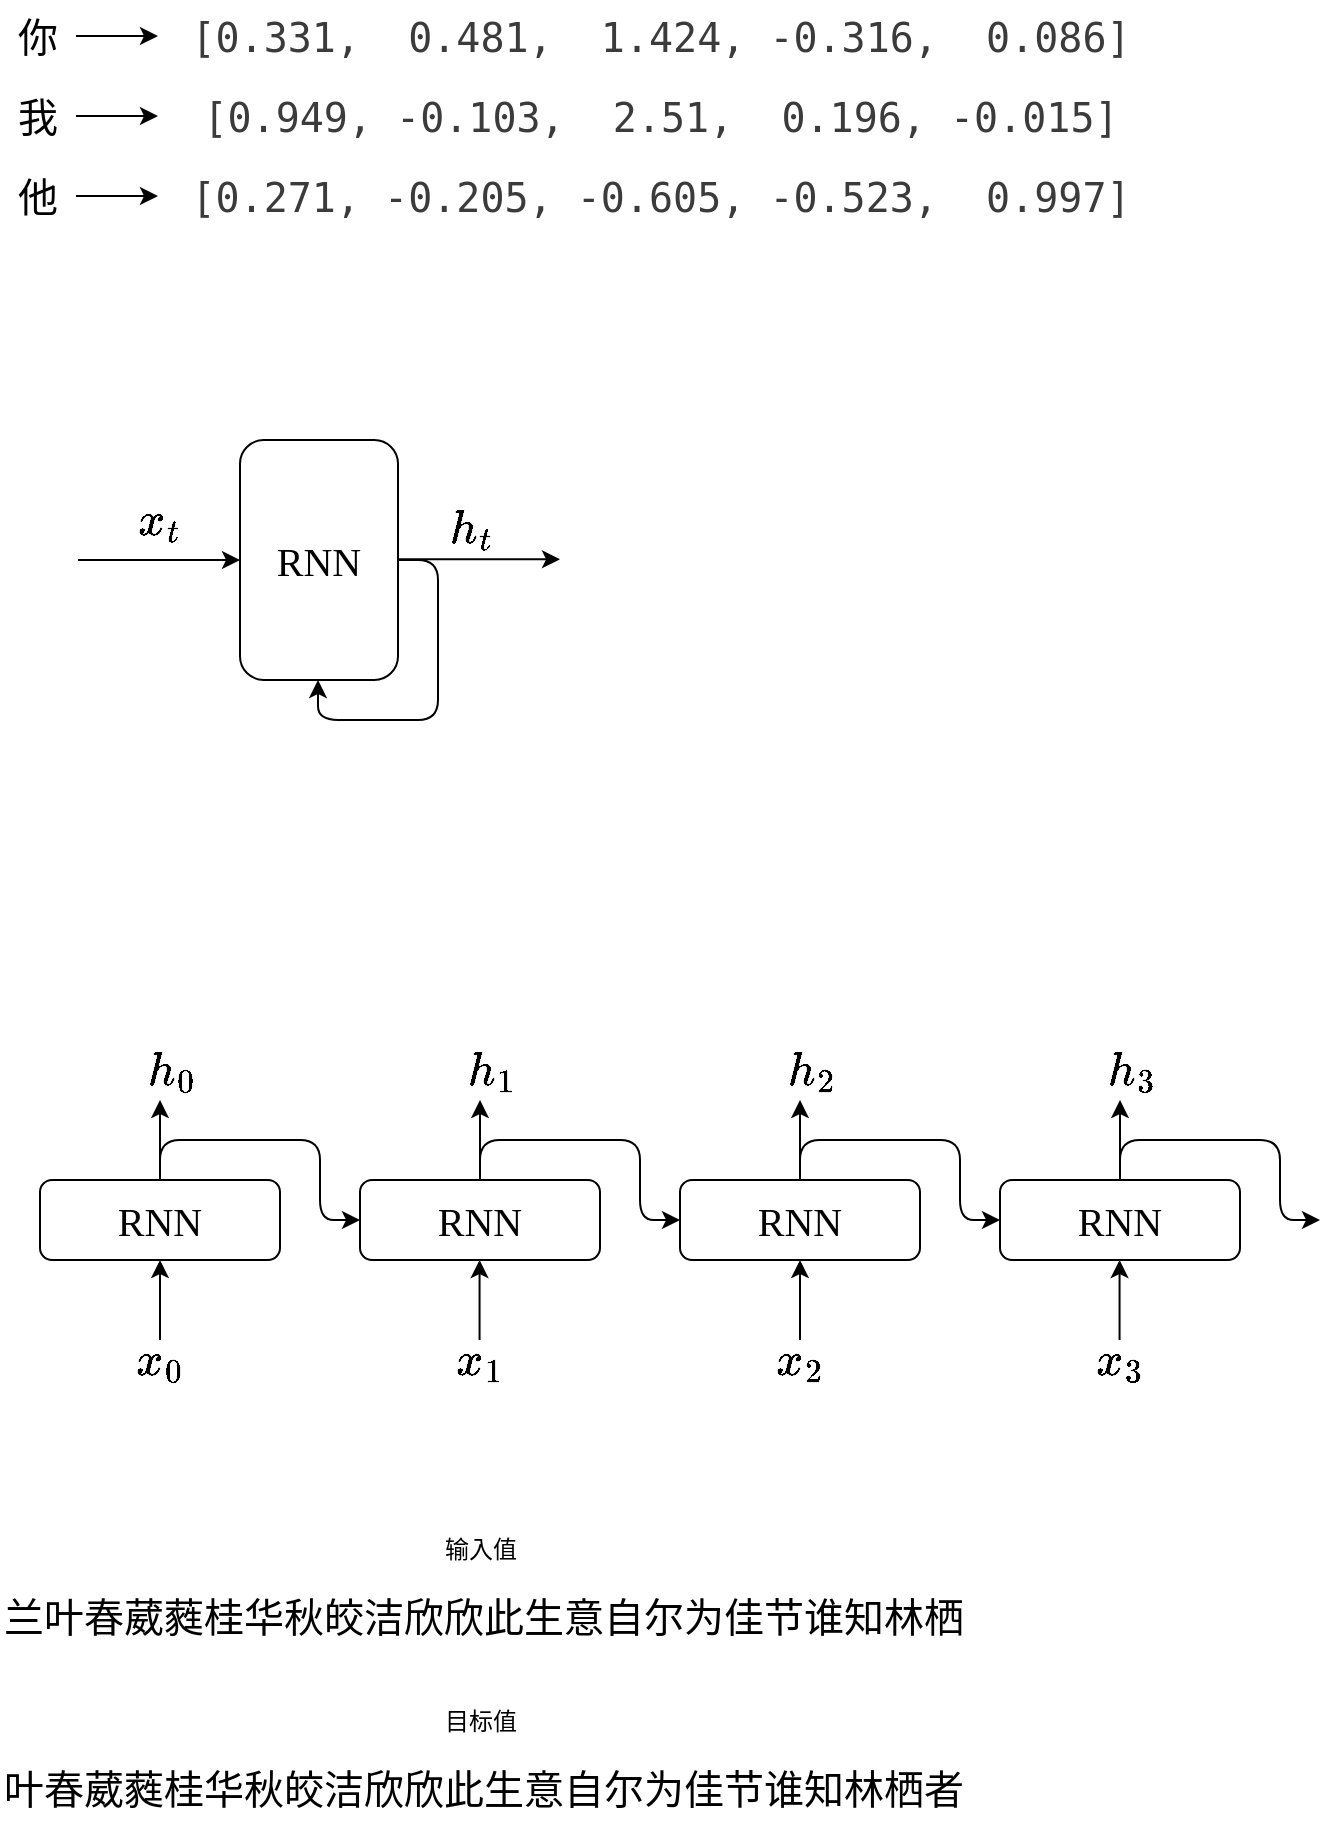 <mxfile>
    <diagram id="GgckDA4ZeFqmQoqNqYZc" name="Page-1">
        <mxGraphModel dx="1036" dy="686" grid="1" gridSize="10" guides="1" tooltips="1" connect="1" arrows="1" fold="1" page="1" pageScale="1" pageWidth="4681" pageHeight="3300" math="1" shadow="0">
            <root>
                <mxCell id="0"/>
                <mxCell id="1" parent="0"/>
                <mxCell id="14" value="RNN" style="rounded=1;whiteSpace=wrap;html=1;fontFamily=Comic Sans MS;fontSize=20;" parent="1" vertex="1">
                    <mxGeometry x="160" y="270" width="79" height="120" as="geometry"/>
                </mxCell>
                <mxCell id="15" value="" style="endArrow=classic;html=1;entryX=0;entryY=0.5;entryDx=0;entryDy=0;" parent="1" target="14" edge="1">
                    <mxGeometry width="50" height="50" relative="1" as="geometry">
                        <mxPoint x="79" y="330" as="sourcePoint"/>
                        <mxPoint x="69" y="305" as="targetPoint"/>
                    </mxGeometry>
                </mxCell>
                <mxCell id="18" value="$$x_t$$" style="edgeLabel;html=1;align=center;verticalAlign=middle;resizable=0;points=[];labelBackgroundColor=none;fontSize=20;" parent="15" vertex="1" connectable="0">
                    <mxGeometry x="0.062" y="-1" relative="1" as="geometry">
                        <mxPoint x="-3" y="-21" as="offset"/>
                    </mxGeometry>
                </mxCell>
                <mxCell id="16" value="" style="endArrow=classic;html=1;entryX=0;entryY=0.5;entryDx=0;entryDy=0;" parent="1" edge="1">
                    <mxGeometry width="50" height="50" relative="1" as="geometry">
                        <mxPoint x="239" y="329.67" as="sourcePoint"/>
                        <mxPoint x="320" y="329.67" as="targetPoint"/>
                    </mxGeometry>
                </mxCell>
                <mxCell id="17" value="" style="endArrow=classic;html=1;exitX=1;exitY=0.5;exitDx=0;exitDy=0;edgeStyle=orthogonalEdgeStyle;entryX=0.5;entryY=1;entryDx=0;entryDy=0;" parent="1" source="14" target="14" edge="1">
                    <mxGeometry width="50" height="50" relative="1" as="geometry">
                        <mxPoint x="249" y="339.67" as="sourcePoint"/>
                        <mxPoint x="199" y="420" as="targetPoint"/>
                        <Array as="points">
                            <mxPoint x="259" y="330"/>
                            <mxPoint x="259" y="410"/>
                            <mxPoint x="199" y="410"/>
                            <mxPoint x="199" y="390"/>
                        </Array>
                    </mxGeometry>
                </mxCell>
                <mxCell id="19" value="$$h_t$$" style="edgeLabel;html=1;align=center;verticalAlign=middle;resizable=0;points=[];labelBackgroundColor=none;fontSize=20;" parent="1" vertex="1" connectable="0">
                    <mxGeometry x="269.002" y="320" as="geometry">
                        <mxPoint x="6" y="-6" as="offset"/>
                    </mxGeometry>
                </mxCell>
                <mxCell id="35" style="edgeStyle=none;html=1;" parent="1" source="20" edge="1">
                    <mxGeometry relative="1" as="geometry">
                        <mxPoint x="120.0" y="600" as="targetPoint"/>
                    </mxGeometry>
                </mxCell>
                <mxCell id="20" value="RNN" style="rounded=1;whiteSpace=wrap;html=1;fontFamily=Comic Sans MS;fontSize=20;" parent="1" vertex="1">
                    <mxGeometry x="60" y="640" width="120" height="40" as="geometry"/>
                </mxCell>
                <mxCell id="21" value="" style="endArrow=classic;html=1;entryX=0.5;entryY=1;entryDx=0;entryDy=0;" parent="1" target="20" edge="1">
                    <mxGeometry width="50" height="50" relative="1" as="geometry">
                        <mxPoint x="120" y="720" as="sourcePoint"/>
                        <mxPoint x="150" y="690" as="targetPoint"/>
                    </mxGeometry>
                </mxCell>
                <mxCell id="23" value="" style="endArrow=classic;html=1;exitX=0.5;exitY=0;exitDx=0;exitDy=0;edgeStyle=orthogonalEdgeStyle;" parent="1" source="20" edge="1">
                    <mxGeometry width="50" height="50" relative="1" as="geometry">
                        <mxPoint x="120.98" y="640" as="sourcePoint"/>
                        <mxPoint x="220" y="660" as="targetPoint"/>
                        <Array as="points">
                            <mxPoint x="120" y="620"/>
                            <mxPoint x="200" y="620"/>
                            <mxPoint x="200" y="660"/>
                        </Array>
                    </mxGeometry>
                </mxCell>
                <mxCell id="36" style="edgeStyle=none;html=1;" parent="1" source="24" edge="1">
                    <mxGeometry relative="1" as="geometry">
                        <mxPoint x="280" y="600.0" as="targetPoint"/>
                    </mxGeometry>
                </mxCell>
                <mxCell id="24" value="RNN" style="rounded=1;whiteSpace=wrap;html=1;fontFamily=Comic Sans MS;fontSize=20;" parent="1" vertex="1">
                    <mxGeometry x="220" y="640" width="120" height="40" as="geometry"/>
                </mxCell>
                <mxCell id="27" style="edgeStyle=none;html=1;" parent="1" source="28" edge="1">
                    <mxGeometry relative="1" as="geometry">
                        <mxPoint x="440" y="600" as="targetPoint"/>
                    </mxGeometry>
                </mxCell>
                <mxCell id="28" value="RNN" style="rounded=1;whiteSpace=wrap;html=1;fontFamily=Comic Sans MS;fontSize=20;" parent="1" vertex="1">
                    <mxGeometry x="380" y="640" width="120" height="40" as="geometry"/>
                </mxCell>
                <mxCell id="29" value="" style="endArrow=classic;html=1;entryX=0.5;entryY=1;entryDx=0;entryDy=0;" parent="1" target="28" edge="1">
                    <mxGeometry width="50" height="50" relative="1" as="geometry">
                        <mxPoint x="440" y="720" as="sourcePoint"/>
                        <mxPoint x="469" y="690" as="targetPoint"/>
                    </mxGeometry>
                </mxCell>
                <mxCell id="38" style="edgeStyle=none;html=1;" parent="1" source="31" edge="1">
                    <mxGeometry relative="1" as="geometry">
                        <mxPoint x="600" y="600.0" as="targetPoint"/>
                    </mxGeometry>
                </mxCell>
                <mxCell id="31" value="RNN" style="rounded=1;whiteSpace=wrap;html=1;fontFamily=Comic Sans MS;fontSize=20;" parent="1" vertex="1">
                    <mxGeometry x="540" y="640" width="120" height="40" as="geometry"/>
                </mxCell>
                <mxCell id="37" value="" style="endArrow=classic;html=1;entryX=0.5;entryY=1;entryDx=0;entryDy=0;" parent="1" edge="1">
                    <mxGeometry width="50" height="50" relative="1" as="geometry">
                        <mxPoint x="279.78" y="720" as="sourcePoint"/>
                        <mxPoint x="279.78" y="680" as="targetPoint"/>
                    </mxGeometry>
                </mxCell>
                <mxCell id="39" value="" style="endArrow=classic;html=1;entryX=0.5;entryY=1;entryDx=0;entryDy=0;" parent="1" edge="1">
                    <mxGeometry width="50" height="50" relative="1" as="geometry">
                        <mxPoint x="599.78" y="720" as="sourcePoint"/>
                        <mxPoint x="599.78" y="680" as="targetPoint"/>
                    </mxGeometry>
                </mxCell>
                <mxCell id="40" value="" style="endArrow=classic;html=1;exitX=0.5;exitY=0;exitDx=0;exitDy=0;edgeStyle=orthogonalEdgeStyle;" parent="1" edge="1">
                    <mxGeometry width="50" height="50" relative="1" as="geometry">
                        <mxPoint x="280" y="640" as="sourcePoint"/>
                        <mxPoint x="380" y="660" as="targetPoint"/>
                        <Array as="points">
                            <mxPoint x="280" y="620"/>
                            <mxPoint x="360" y="620"/>
                            <mxPoint x="360" y="660"/>
                        </Array>
                    </mxGeometry>
                </mxCell>
                <mxCell id="41" value="" style="endArrow=classic;html=1;exitX=0.5;exitY=0;exitDx=0;exitDy=0;edgeStyle=orthogonalEdgeStyle;" parent="1" edge="1">
                    <mxGeometry width="50" height="50" relative="1" as="geometry">
                        <mxPoint x="440" y="640" as="sourcePoint"/>
                        <mxPoint x="540" y="660" as="targetPoint"/>
                        <Array as="points">
                            <mxPoint x="440" y="620"/>
                            <mxPoint x="520" y="620"/>
                            <mxPoint x="520" y="660"/>
                        </Array>
                    </mxGeometry>
                </mxCell>
                <mxCell id="42" value="" style="endArrow=classic;html=1;exitX=0.5;exitY=0;exitDx=0;exitDy=0;edgeStyle=orthogonalEdgeStyle;" parent="1" edge="1">
                    <mxGeometry width="50" height="50" relative="1" as="geometry">
                        <mxPoint x="600" y="640" as="sourcePoint"/>
                        <mxPoint x="700" y="660" as="targetPoint"/>
                        <Array as="points">
                            <mxPoint x="600" y="620"/>
                            <mxPoint x="680" y="620"/>
                            <mxPoint x="680" y="660"/>
                        </Array>
                    </mxGeometry>
                </mxCell>
                <mxCell id="43" value="$$x_0$$" style="edgeLabel;html=1;align=center;verticalAlign=middle;resizable=0;points=[];labelBackgroundColor=none;fontSize=20;" parent="1" vertex="1" connectable="0">
                    <mxGeometry x="119.997" y="730" as="geometry"/>
                </mxCell>
                <mxCell id="44" value="$$h_0$$" style="edgeLabel;html=1;align=center;verticalAlign=middle;resizable=0;points=[];labelBackgroundColor=none;fontSize=20;" parent="1" vertex="1" connectable="0">
                    <mxGeometry x="120.002" y="591" as="geometry">
                        <mxPoint x="6" y="-6" as="offset"/>
                    </mxGeometry>
                </mxCell>
                <mxCell id="45" value="" style="group" parent="1" vertex="1" connectable="0">
                    <mxGeometry x="40" y="50" width="581" height="116" as="geometry"/>
                </mxCell>
                <mxCell id="10" style="edgeStyle=none;html=1;" parent="45" source="2" target="7" edge="1">
                    <mxGeometry relative="1" as="geometry"/>
                </mxCell>
                <mxCell id="2" value="你" style="text;html=1;align=center;verticalAlign=middle;whiteSpace=wrap;rounded=0;fontSize=20;" parent="45" vertex="1">
                    <mxGeometry width="38" height="36" as="geometry"/>
                </mxCell>
                <mxCell id="3" value="我" style="text;html=1;align=center;verticalAlign=middle;whiteSpace=wrap;rounded=0;fontSize=20;" parent="45" vertex="1">
                    <mxGeometry y="40" width="38" height="36" as="geometry"/>
                </mxCell>
                <mxCell id="13" style="edgeStyle=none;html=1;" parent="45" source="4" target="9" edge="1">
                    <mxGeometry relative="1" as="geometry"/>
                </mxCell>
                <mxCell id="4" value="他" style="text;html=1;align=center;verticalAlign=middle;whiteSpace=wrap;rounded=0;fontSize=20;" parent="45" vertex="1">
                    <mxGeometry y="80" width="38" height="36" as="geometry"/>
                </mxCell>
                <mxCell id="7" value="&lt;span style=&quot;color: rgb(59, 59, 59); font-family: consolas, &amp;quot;Sarasa Gothic SC&amp;quot;, monospace; text-align: start; white-space-collapse: preserve;&quot;&gt;[0.331,  0.481,  1.424, -0.316,  0.086]&lt;/span&gt;" style="text;html=1;align=center;verticalAlign=middle;resizable=0;points=[];autosize=1;strokeColor=none;fillColor=none;fontSize=20;" parent="45" vertex="1">
                    <mxGeometry x="79" width="502" height="36" as="geometry"/>
                </mxCell>
                <mxCell id="8" value="&lt;span style=&quot;color: rgb(59, 59, 59); font-family: consolas, &amp;quot;Sarasa Gothic SC&amp;quot;, monospace; text-align: start; white-space-collapse: preserve;&quot;&gt;&lt;font&gt;[0.949, -0.103,  2.51,  0.196, -0.015]&lt;/font&gt;&lt;/span&gt;" style="text;html=1;align=center;verticalAlign=middle;resizable=0;points=[];autosize=1;strokeColor=none;fillColor=none;fontSize=20;" parent="45" vertex="1">
                    <mxGeometry x="79" y="40" width="502" height="36" as="geometry"/>
                </mxCell>
                <mxCell id="9" value="&lt;span style=&quot;color: rgb(59, 59, 59); font-family: consolas, &amp;quot;Sarasa Gothic SC&amp;quot;, monospace; text-align: start; white-space-collapse: preserve;&quot;&gt;&lt;font&gt;[0.271, -0.205, -0.605, -0.523,  0.997]&lt;/font&gt;&lt;/span&gt;" style="text;html=1;align=center;verticalAlign=middle;resizable=0;points=[];autosize=1;strokeColor=none;fillColor=none;fontSize=20;" parent="45" vertex="1">
                    <mxGeometry x="79" y="80" width="502" height="36" as="geometry"/>
                </mxCell>
                <mxCell id="12" style="edgeStyle=none;html=1;" parent="45" source="3" target="8" edge="1">
                    <mxGeometry relative="1" as="geometry"/>
                </mxCell>
                <mxCell id="46" value="$$h_1$$" style="edgeLabel;html=1;align=center;verticalAlign=middle;resizable=0;points=[];labelBackgroundColor=none;fontSize=20;" parent="1" vertex="1" connectable="0">
                    <mxGeometry x="280.002" y="591" as="geometry">
                        <mxPoint x="6" y="-6" as="offset"/>
                    </mxGeometry>
                </mxCell>
                <mxCell id="47" value="$$h_2$$" style="edgeLabel;html=1;align=center;verticalAlign=middle;resizable=0;points=[];labelBackgroundColor=none;fontSize=20;" parent="1" vertex="1" connectable="0">
                    <mxGeometry x="440.002" y="591" as="geometry">
                        <mxPoint x="6" y="-6" as="offset"/>
                    </mxGeometry>
                </mxCell>
                <mxCell id="48" value="$$h_3$$" style="edgeLabel;html=1;align=center;verticalAlign=middle;resizable=0;points=[];labelBackgroundColor=none;fontSize=20;" parent="1" vertex="1" connectable="0">
                    <mxGeometry x="600.002" y="591" as="geometry">
                        <mxPoint x="6" y="-6" as="offset"/>
                    </mxGeometry>
                </mxCell>
                <mxCell id="49" value="$$x_1$$" style="edgeLabel;html=1;align=center;verticalAlign=middle;resizable=0;points=[];labelBackgroundColor=none;fontSize=20;" parent="1" vertex="1" connectable="0">
                    <mxGeometry x="279.997" y="730" as="geometry"/>
                </mxCell>
                <mxCell id="50" value="$$x_2$$" style="edgeLabel;html=1;align=center;verticalAlign=middle;resizable=0;points=[];labelBackgroundColor=none;fontSize=20;" parent="1" vertex="1" connectable="0">
                    <mxGeometry x="439.997" y="730" as="geometry"/>
                </mxCell>
                <mxCell id="51" value="$$x_3$$" style="edgeLabel;html=1;align=center;verticalAlign=middle;resizable=0;points=[];labelBackgroundColor=none;fontSize=20;" parent="1" vertex="1" connectable="0">
                    <mxGeometry x="599.997" y="730" as="geometry"/>
                </mxCell>
                <mxCell id="52" value="兰叶春葳蕤桂华秋皎洁欣欣此生意自尔为佳节谁知林栖" style="text;whiteSpace=wrap;fontSize=20;" parent="1" vertex="1">
                    <mxGeometry x="40" y="840" width="500" height="40" as="geometry"/>
                </mxCell>
                <mxCell id="53" value="叶春葳蕤桂华秋皎洁欣欣此生意自尔为佳节谁知林栖者" style="text;whiteSpace=wrap;fontSize=20;" parent="1" vertex="1">
                    <mxGeometry x="40" y="926" width="500" height="40" as="geometry"/>
                </mxCell>
                <mxCell id="54" value="输入值" style="text;html=1;align=center;verticalAlign=middle;resizable=0;points=[];autosize=1;strokeColor=none;fillColor=none;" parent="1" vertex="1">
                    <mxGeometry x="250" y="810" width="60" height="30" as="geometry"/>
                </mxCell>
                <mxCell id="55" value="目标值" style="text;html=1;align=center;verticalAlign=middle;resizable=0;points=[];autosize=1;strokeColor=none;fillColor=none;" parent="1" vertex="1">
                    <mxGeometry x="250" y="896" width="60" height="30" as="geometry"/>
                </mxCell>
            </root>
        </mxGraphModel>
    </diagram>
</mxfile>